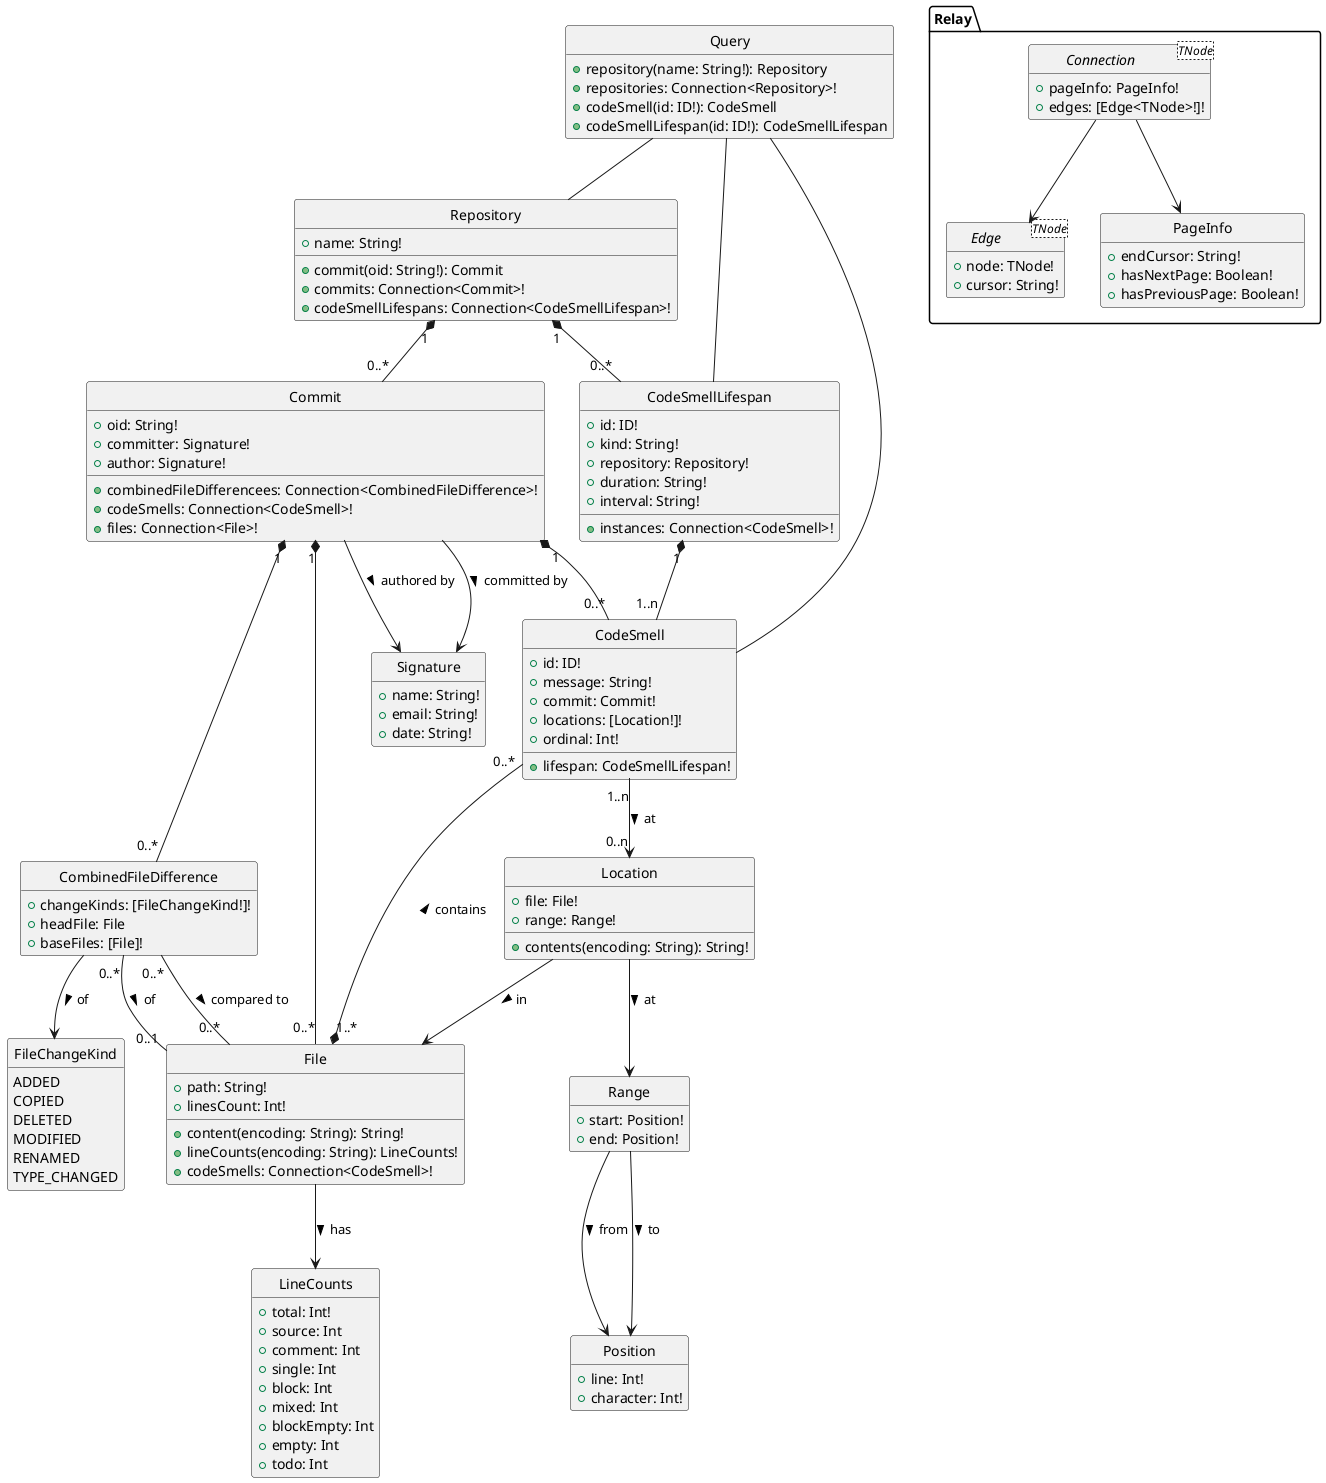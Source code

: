 @startuml graphql
hide circle
hide empty members

class Query {
  {method} +repository(name: String!): Repository
  {method} +repositories: Connection<Repository>!
  {method} +codeSmell(id: ID!): CodeSmell
  {method} +codeSmellLifespan(id: ID!): CodeSmellLifespan
}
Query -- Repository
Query -- CodeSmell
Query -- CodeSmellLifespan

class Repository {
  +name: String!
  {method} +commit(oid: String!): Commit
  {method} +commits: Connection<Commit>!
  {method} +codeSmellLifespans: Connection<CodeSmellLifespan>!
}
Repository "1" *-- "0..*" Commit
Repository "1" *-- "0..*" CodeSmellLifespan

class Commit {
  +oid: String!
  +committer: Signature!
  +author: Signature!
  {method} +combinedFileDifferencees: Connection<CombinedFileDifference>!
  {method} +codeSmells: Connection<CodeSmell>!
  {method} +files: Connection<File>!
}
Commit --> Signature : committed by >
Commit --> Signature : authored by >
Commit "1" *-- "0..*" CodeSmell
Commit "1" *-- "0..*" File
Commit "1" *-- "0..*" CombinedFileDifference

class CombinedFileDifference {
  +changeKinds: [FileChangeKind!]!
  +headFile: File
  +baseFiles: [File]!
}
CombinedFileDifference "0..*" -- "0..1" File : of >
CombinedFileDifference "0..*" -- "0..*" File : compared to >
CombinedFileDifference --> FileChangeKind : of >

enum FileChangeKind {
  ADDED
  COPIED
  DELETED
  MODIFIED
  RENAMED
  TYPE_CHANGED
}

class Signature {
  +name: String!
  +email: String!
  +date: String!
}

class CodeSmell {
  +id: ID!
  +message: String!
  +commit: Commit!
  +locations: [Location!]!
  +ordinal: Int!
  {method} +lifespan: CodeSmellLifespan!
}
CodeSmell "1..n" --> "0..n" Location : at >

class Location {
  +file: File!
  +range: Range!
  +contents(encoding: String): String!
}
Location --> File : in >
Location --> Range : at >
class Range {
  +start: Position!
  +end: Position!
}
Range --> Position : from >
Range --> Position : to >
class Position {
  +line: Int!
  +character: Int!
}

class CodeSmellLifespan {
  +id: ID!
  +kind: String!
  +repository: Repository!
  +duration: String!
  +interval: String!
  {method} +instances: Connection<CodeSmell>!
}
CodeSmellLifespan "1" *-- "1..n" CodeSmell

class LineCounts {
  +total: Int!
  +source: Int
  +comment: Int
  +single: Int
  +block: Int
  +mixed: Int
  +blockEmpty: Int
  +empty: Int
  +todo: Int
}

class File {
  +path: String!
  +linesCount: Int!
  +content(encoding: String): String!
  +lineCounts(encoding: String): LineCounts!
  {method} +codeSmells: Connection<CodeSmell>!
}
File "1..*" *-- "0..*" CodeSmell : contains >
File --> LineCounts : has >

namespace Relay {
  interface Connection<TNode> {
    +pageInfo: PageInfo!
    +edges: [Edge<TNode>!]!
  }
  Connection --> Edge
  Connection --> PageInfo
  class PageInfo {
    +endCursor: String!
    +hasNextPage: Boolean!
    +hasPreviousPage: Boolean!
  }
  interface Edge<TNode> {
    +node: TNode!
    +cursor: String!
  }
}
@enduml

